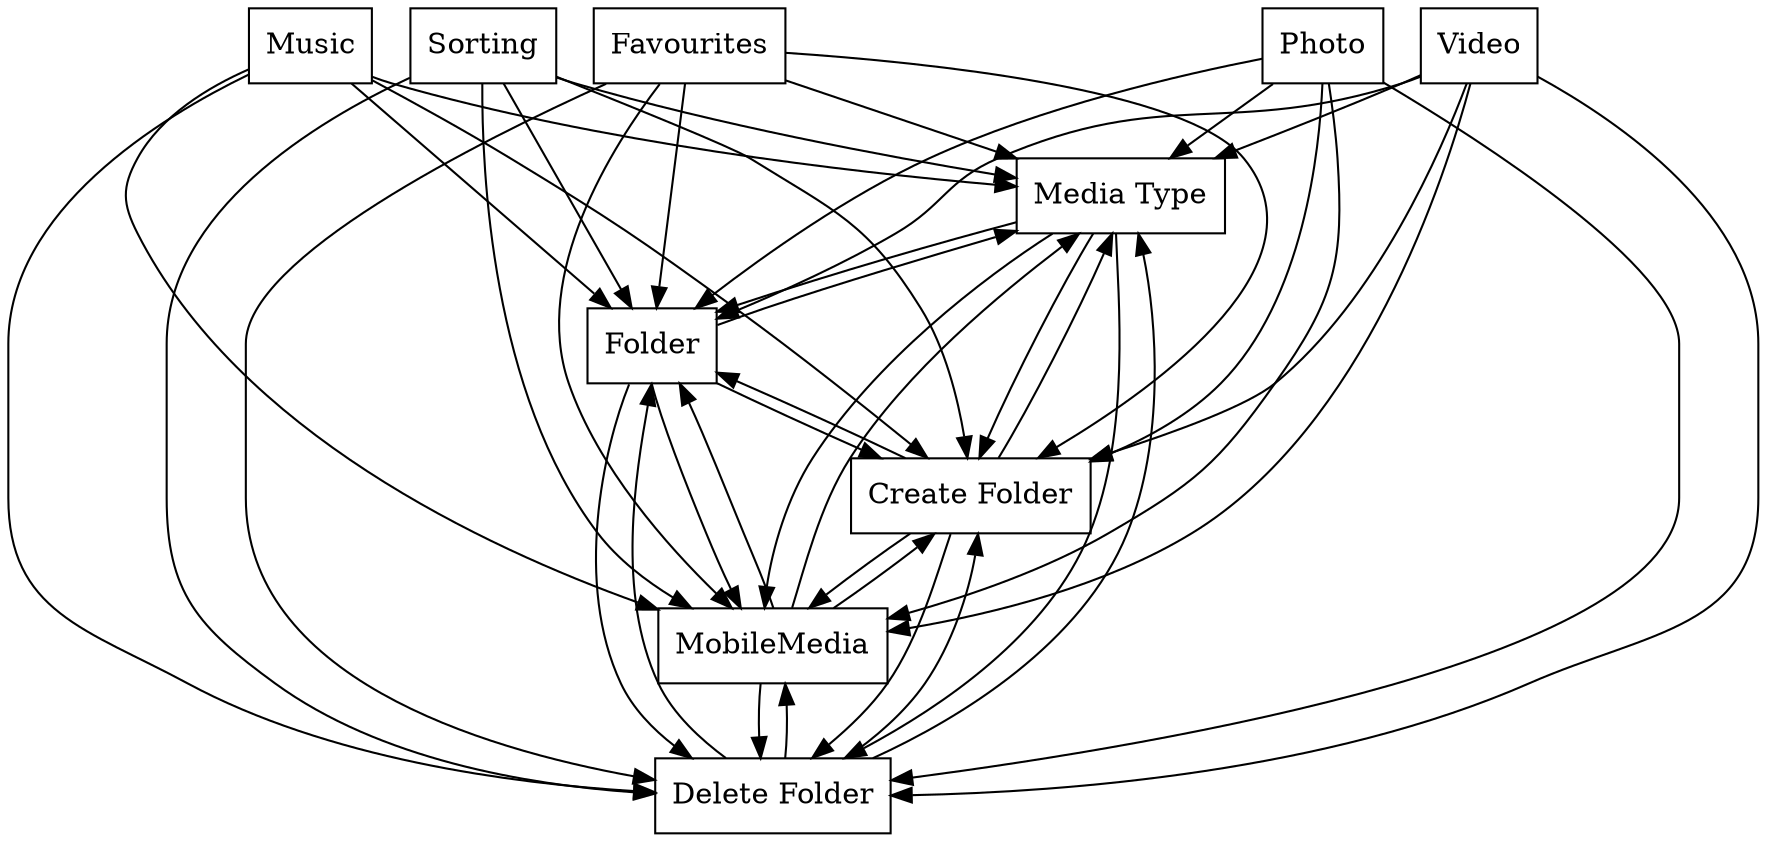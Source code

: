 digraph{
graph [rankdir=TB];
node [shape=box];
edge [arrowhead=normal];
0[label="Media Type",]
1[label="Sorting",]
2[label="Folder",]
3[label="Delete Folder",]
4[label="Favourites",]
5[label="MobileMedia",]
6[label="Create Folder",]
7[label="Music",]
8[label="Photo",]
9[label="Video",]
0->2[label="",]
0->3[label="",]
0->5[label="",]
0->6[label="",]
1->0[label="",]
1->2[label="",]
1->3[label="",]
1->5[label="",]
1->6[label="",]
2->0[label="",]
2->3[label="",]
2->5[label="",]
2->6[label="",]
3->0[label="",]
3->2[label="",]
3->5[label="",]
3->6[label="",]
4->0[label="",]
4->2[label="",]
4->3[label="",]
4->5[label="",]
4->6[label="",]
5->0[label="",]
5->2[label="",]
5->3[label="",]
5->6[label="",]
6->0[label="",]
6->2[label="",]
6->3[label="",]
6->5[label="",]
7->0[label="",]
7->2[label="",]
7->3[label="",]
7->5[label="",]
7->6[label="",]
8->0[label="",]
8->2[label="",]
8->3[label="",]
8->5[label="",]
8->6[label="",]
9->0[label="",]
9->2[label="",]
9->3[label="",]
9->5[label="",]
9->6[label="",]
}

